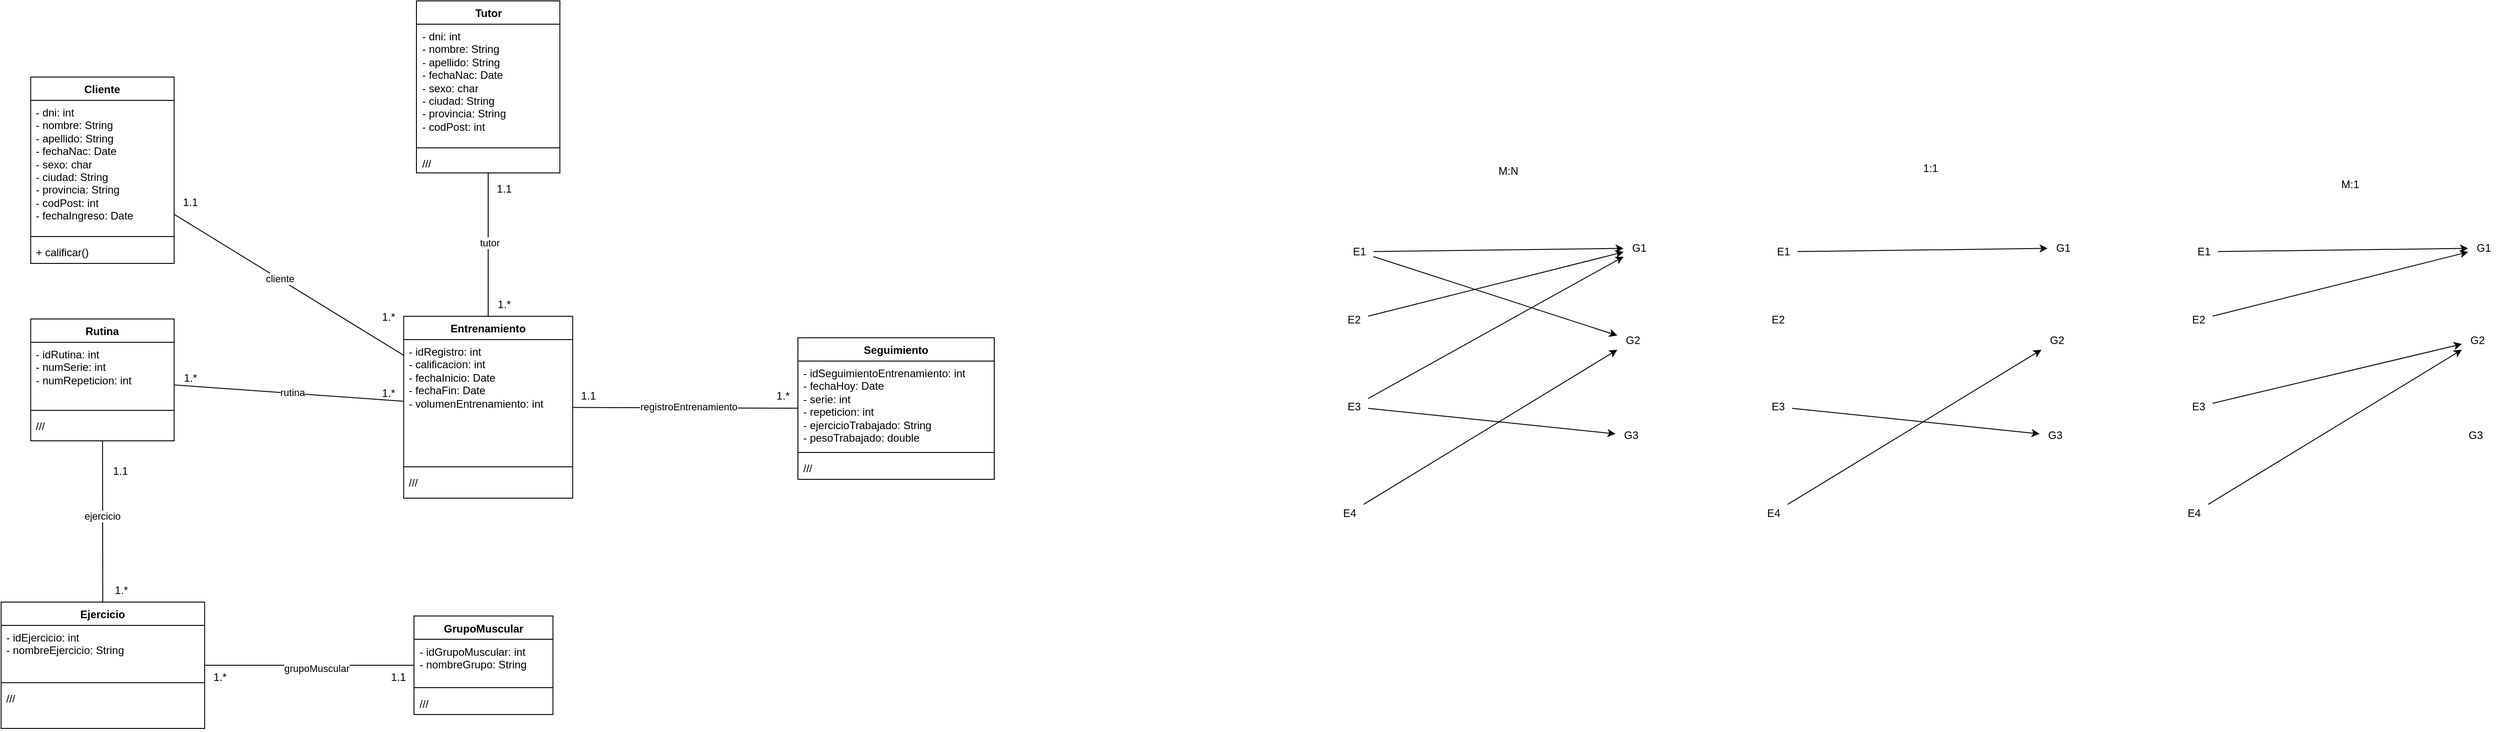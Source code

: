 <mxfile version="25.0.2">
  <diagram id="C5RBs43oDa-KdzZeNtuy" name="Page-1">
    <mxGraphModel dx="1130" dy="346" grid="0" gridSize="10" guides="1" tooltips="1" connect="1" arrows="1" fold="1" page="0" pageScale="1" pageWidth="827" pageHeight="1169" math="0" shadow="0">
      <root>
        <mxCell id="WIyWlLk6GJQsqaUBKTNV-0" />
        <mxCell id="WIyWlLk6GJQsqaUBKTNV-1" parent="WIyWlLk6GJQsqaUBKTNV-0" />
        <mxCell id="r2us1KAVAVXrctv4BDYB-4" value="Tutor" style="swimlane;fontStyle=1;align=center;verticalAlign=top;childLayout=stackLayout;horizontal=1;startSize=26;horizontalStack=0;resizeParent=1;resizeParentMax=0;resizeLast=0;collapsible=1;marginBottom=0;whiteSpace=wrap;html=1;" parent="WIyWlLk6GJQsqaUBKTNV-1" vertex="1">
          <mxGeometry x="388.5" y="119" width="160" height="192" as="geometry">
            <mxRectangle x="431" y="235" width="63" height="26" as="alternateBounds" />
          </mxGeometry>
        </mxCell>
        <mxCell id="r2us1KAVAVXrctv4BDYB-5" value="&lt;div&gt;- dni: int&lt;br&gt;&lt;/div&gt;- nombre: String&lt;div&gt;- apellido: String&lt;/div&gt;&lt;div&gt;- fechaNac: Date&lt;/div&gt;&lt;div&gt;- sexo: char&lt;/div&gt;&lt;div&gt;- ciudad: String&lt;/div&gt;&lt;div&gt;- provincia: String&lt;/div&gt;&lt;div&gt;- codPost: int&lt;/div&gt;" style="text;strokeColor=none;fillColor=none;align=left;verticalAlign=top;spacingLeft=4;spacingRight=4;overflow=hidden;rotatable=0;points=[[0,0.5],[1,0.5]];portConstraint=eastwest;whiteSpace=wrap;html=1;" parent="r2us1KAVAVXrctv4BDYB-4" vertex="1">
          <mxGeometry y="26" width="160" height="134" as="geometry" />
        </mxCell>
        <mxCell id="r2us1KAVAVXrctv4BDYB-6" value="" style="line;strokeWidth=1;fillColor=none;align=left;verticalAlign=middle;spacingTop=-1;spacingLeft=3;spacingRight=3;rotatable=0;labelPosition=right;points=[];portConstraint=eastwest;strokeColor=inherit;" parent="r2us1KAVAVXrctv4BDYB-4" vertex="1">
          <mxGeometry y="160" width="160" height="8" as="geometry" />
        </mxCell>
        <mxCell id="8VxfWhgD7-IXm90k5mFf-15" value="///" style="text;strokeColor=none;fillColor=none;align=left;verticalAlign=top;spacingLeft=4;spacingRight=4;overflow=hidden;rotatable=0;points=[[0,0.5],[1,0.5]];portConstraint=eastwest;whiteSpace=wrap;html=1;" parent="r2us1KAVAVXrctv4BDYB-4" vertex="1">
          <mxGeometry y="168" width="160" height="24" as="geometry" />
        </mxCell>
        <mxCell id="8VxfWhgD7-IXm90k5mFf-0" value="" style="endArrow=none;endFill=0;endSize=12;html=1;rounded=0;" parent="WIyWlLk6GJQsqaUBKTNV-1" source="r2us1KAVAVXrctv4BDYB-0" target="r2us1KAVAVXrctv4BDYB-62" edge="1">
          <mxGeometry width="160" relative="1" as="geometry">
            <mxPoint x="309" y="384" as="sourcePoint" />
            <mxPoint x="469" y="384" as="targetPoint" />
          </mxGeometry>
        </mxCell>
        <mxCell id="8VxfWhgD7-IXm90k5mFf-6" value="cliente" style="edgeLabel;html=1;align=center;verticalAlign=middle;resizable=0;points=[];" parent="8VxfWhgD7-IXm90k5mFf-0" vertex="1" connectable="0">
          <mxGeometry x="-0.086" relative="1" as="geometry">
            <mxPoint as="offset" />
          </mxGeometry>
        </mxCell>
        <mxCell id="8VxfWhgD7-IXm90k5mFf-1" value="" style="endArrow=none;endFill=0;endSize=12;html=1;rounded=0;" parent="WIyWlLk6GJQsqaUBKTNV-1" source="r2us1KAVAVXrctv4BDYB-4" target="r2us1KAVAVXrctv4BDYB-62" edge="1">
          <mxGeometry width="160" relative="1" as="geometry">
            <mxPoint x="128" y="336" as="sourcePoint" />
            <mxPoint x="306" y="471" as="targetPoint" />
          </mxGeometry>
        </mxCell>
        <mxCell id="8VxfWhgD7-IXm90k5mFf-7" value="tutor" style="edgeLabel;html=1;align=center;verticalAlign=middle;resizable=0;points=[];" parent="8VxfWhgD7-IXm90k5mFf-1" vertex="1" connectable="0">
          <mxGeometry x="-0.031" y="1" relative="1" as="geometry">
            <mxPoint as="offset" />
          </mxGeometry>
        </mxCell>
        <mxCell id="8VxfWhgD7-IXm90k5mFf-2" value="" style="endArrow=none;endFill=0;endSize=12;html=1;rounded=0;" parent="WIyWlLk6GJQsqaUBKTNV-1" source="r2us1KAVAVXrctv4BDYB-12" target="r2us1KAVAVXrctv4BDYB-62" edge="1">
          <mxGeometry width="160" relative="1" as="geometry">
            <mxPoint x="119" y="336" as="sourcePoint" />
            <mxPoint x="274" y="467" as="targetPoint" />
          </mxGeometry>
        </mxCell>
        <mxCell id="8VxfWhgD7-IXm90k5mFf-8" value="rutina" style="edgeLabel;html=1;align=center;verticalAlign=middle;resizable=0;points=[];" parent="8VxfWhgD7-IXm90k5mFf-2" vertex="1" connectable="0">
          <mxGeometry x="0.024" y="1" relative="1" as="geometry">
            <mxPoint as="offset" />
          </mxGeometry>
        </mxCell>
        <mxCell id="r2us1KAVAVXrctv4BDYB-29" value="" style="endArrow=none;endFill=0;endSize=12;html=1;rounded=0;" parent="WIyWlLk6GJQsqaUBKTNV-1" source="r2us1KAVAVXrctv4BDYB-8" target="r2us1KAVAVXrctv4BDYB-12" edge="1">
          <mxGeometry width="160" relative="1" as="geometry">
            <mxPoint x="32.744" y="707" as="sourcePoint" />
            <mxPoint x="130" y="808" as="targetPoint" />
          </mxGeometry>
        </mxCell>
        <mxCell id="8VxfWhgD7-IXm90k5mFf-9" value="ejercicio" style="edgeLabel;html=1;align=center;verticalAlign=middle;resizable=0;points=[];" parent="r2us1KAVAVXrctv4BDYB-29" vertex="1" connectable="0">
          <mxGeometry x="0.07" y="1" relative="1" as="geometry">
            <mxPoint as="offset" />
          </mxGeometry>
        </mxCell>
        <mxCell id="r2us1KAVAVXrctv4BDYB-26" value="" style="endArrow=none;endFill=0;endSize=12;html=1;rounded=0;" parent="WIyWlLk6GJQsqaUBKTNV-1" source="r2us1KAVAVXrctv4BDYB-16" target="r2us1KAVAVXrctv4BDYB-8" edge="1">
          <mxGeometry width="160" relative="1" as="geometry">
            <mxPoint x="244.5" y="855" as="sourcePoint" />
            <mxPoint x="297.5" y="525" as="targetPoint" />
          </mxGeometry>
        </mxCell>
        <mxCell id="8VxfWhgD7-IXm90k5mFf-10" value="grupoMuscular" style="edgeLabel;html=1;align=center;verticalAlign=middle;resizable=0;points=[];" parent="r2us1KAVAVXrctv4BDYB-26" vertex="1" connectable="0">
          <mxGeometry x="-0.053" y="3" relative="1" as="geometry">
            <mxPoint x="1" as="offset" />
          </mxGeometry>
        </mxCell>
        <mxCell id="8VxfWhgD7-IXm90k5mFf-19" value="1.1" style="text;html=1;align=center;verticalAlign=middle;resizable=0;points=[];autosize=1;strokeColor=none;fillColor=none;" parent="WIyWlLk6GJQsqaUBKTNV-1" vertex="1">
          <mxGeometry x="468" y="315.5" width="35" height="26" as="geometry" />
        </mxCell>
        <mxCell id="8VxfWhgD7-IXm90k5mFf-32" value="" style="group" parent="WIyWlLk6GJQsqaUBKTNV-1" vertex="1" connectable="0">
          <mxGeometry x="-41.75" y="474" width="195" height="183" as="geometry" />
        </mxCell>
        <mxCell id="r2us1KAVAVXrctv4BDYB-12" value="Rutina" style="swimlane;fontStyle=1;align=center;verticalAlign=top;childLayout=stackLayout;horizontal=1;startSize=26;horizontalStack=0;resizeParent=1;resizeParentMax=0;resizeLast=0;collapsible=1;marginBottom=0;whiteSpace=wrap;html=1;" parent="8VxfWhgD7-IXm90k5mFf-32" vertex="1">
          <mxGeometry width="160" height="136" as="geometry" />
        </mxCell>
        <mxCell id="r2us1KAVAVXrctv4BDYB-13" value="- idRutina: int&lt;div&gt;- numSerie: int&lt;div&gt;- numRepeticion: int&lt;/div&gt;&lt;/div&gt;" style="text;strokeColor=none;fillColor=none;align=left;verticalAlign=top;spacingLeft=4;spacingRight=4;overflow=hidden;rotatable=0;points=[[0,0.5],[1,0.5]];portConstraint=eastwest;whiteSpace=wrap;html=1;" parent="r2us1KAVAVXrctv4BDYB-12" vertex="1">
          <mxGeometry y="26" width="160" height="72" as="geometry" />
        </mxCell>
        <mxCell id="r2us1KAVAVXrctv4BDYB-14" value="" style="line;strokeWidth=1;fillColor=none;align=left;verticalAlign=middle;spacingTop=-1;spacingLeft=3;spacingRight=3;rotatable=0;labelPosition=right;points=[];portConstraint=eastwest;strokeColor=inherit;" parent="r2us1KAVAVXrctv4BDYB-12" vertex="1">
          <mxGeometry y="98" width="160" height="8" as="geometry" />
        </mxCell>
        <mxCell id="r2us1KAVAVXrctv4BDYB-15" value="///" style="text;strokeColor=none;fillColor=none;align=left;verticalAlign=top;spacingLeft=4;spacingRight=4;overflow=hidden;rotatable=0;points=[[0,0.5],[1,0.5]];portConstraint=eastwest;whiteSpace=wrap;html=1;" parent="r2us1KAVAVXrctv4BDYB-12" vertex="1">
          <mxGeometry y="106" width="160" height="30" as="geometry" />
        </mxCell>
        <mxCell id="r2us1KAVAVXrctv4BDYB-92" value="1.1" style="text;html=1;align=center;verticalAlign=middle;resizable=0;points=[];autosize=1;strokeColor=none;fillColor=none;" parent="8VxfWhgD7-IXm90k5mFf-32" vertex="1">
          <mxGeometry x="82.25" y="157" width="35" height="26" as="geometry" />
        </mxCell>
        <mxCell id="8VxfWhgD7-IXm90k5mFf-23" value="1.*" style="text;html=1;align=center;verticalAlign=middle;resizable=0;points=[];autosize=1;strokeColor=none;fillColor=none;" parent="8VxfWhgD7-IXm90k5mFf-32" vertex="1">
          <mxGeometry x="161" y="53" width="33" height="26" as="geometry" />
        </mxCell>
        <mxCell id="8VxfWhgD7-IXm90k5mFf-34" value="" style="group" parent="WIyWlLk6GJQsqaUBKTNV-1" vertex="1" connectable="0">
          <mxGeometry x="-74.75" y="764" width="261" height="167" as="geometry" />
        </mxCell>
        <mxCell id="r2us1KAVAVXrctv4BDYB-8" value="Ejercicio" style="swimlane;fontStyle=1;align=center;verticalAlign=top;childLayout=stackLayout;horizontal=1;startSize=26;horizontalStack=0;resizeParent=1;resizeParentMax=0;resizeLast=0;collapsible=1;marginBottom=0;whiteSpace=wrap;html=1;" parent="8VxfWhgD7-IXm90k5mFf-34" vertex="1">
          <mxGeometry y="26" width="227" height="141" as="geometry" />
        </mxCell>
        <mxCell id="r2us1KAVAVXrctv4BDYB-9" value="&lt;div&gt;- idEjercicio: int&lt;/div&gt;- nombreEjercicio: String" style="text;strokeColor=none;fillColor=none;align=left;verticalAlign=top;spacingLeft=4;spacingRight=4;overflow=hidden;rotatable=0;points=[[0,0.5],[1,0.5]];portConstraint=eastwest;whiteSpace=wrap;html=1;" parent="r2us1KAVAVXrctv4BDYB-8" vertex="1">
          <mxGeometry y="26" width="227" height="60" as="geometry" />
        </mxCell>
        <mxCell id="r2us1KAVAVXrctv4BDYB-10" value="" style="line;strokeWidth=1;fillColor=none;align=left;verticalAlign=middle;spacingTop=-1;spacingLeft=3;spacingRight=3;rotatable=0;labelPosition=right;points=[];portConstraint=eastwest;strokeColor=inherit;" parent="r2us1KAVAVXrctv4BDYB-8" vertex="1">
          <mxGeometry y="86" width="227" height="8" as="geometry" />
        </mxCell>
        <mxCell id="r2us1KAVAVXrctv4BDYB-11" value="///" style="text;strokeColor=none;fillColor=none;align=left;verticalAlign=top;spacingLeft=4;spacingRight=4;overflow=hidden;rotatable=0;points=[[0,0.5],[1,0.5]];portConstraint=eastwest;whiteSpace=wrap;html=1;" parent="r2us1KAVAVXrctv4BDYB-8" vertex="1">
          <mxGeometry y="94" width="227" height="47" as="geometry" />
        </mxCell>
        <mxCell id="r2us1KAVAVXrctv4BDYB-91" value="1.*" style="text;html=1;align=center;verticalAlign=middle;resizable=0;points=[];autosize=1;strokeColor=none;fillColor=none;" parent="8VxfWhgD7-IXm90k5mFf-34" vertex="1">
          <mxGeometry x="227" y="97" width="33" height="26" as="geometry" />
        </mxCell>
        <mxCell id="r2us1KAVAVXrctv4BDYB-93" value="1.*" style="text;html=1;align=center;verticalAlign=middle;resizable=0;points=[];autosize=1;strokeColor=none;fillColor=none;" parent="8VxfWhgD7-IXm90k5mFf-34" vertex="1">
          <mxGeometry x="116.75" width="33" height="26" as="geometry" />
        </mxCell>
        <mxCell id="8VxfWhgD7-IXm90k5mFf-35" value="" style="group" parent="WIyWlLk6GJQsqaUBKTNV-1" vertex="1" connectable="0">
          <mxGeometry x="350.75" y="805.5" width="190" height="110" as="geometry" />
        </mxCell>
        <mxCell id="r2us1KAVAVXrctv4BDYB-16" value="GrupoMuscular" style="swimlane;fontStyle=1;align=center;verticalAlign=top;childLayout=stackLayout;horizontal=1;startSize=26;horizontalStack=0;resizeParent=1;resizeParentMax=0;resizeLast=0;collapsible=1;marginBottom=0;whiteSpace=wrap;html=1;" parent="8VxfWhgD7-IXm90k5mFf-35" vertex="1">
          <mxGeometry x="35" width="155" height="110" as="geometry" />
        </mxCell>
        <mxCell id="r2us1KAVAVXrctv4BDYB-17" value="&lt;div&gt;- idGrupoMuscular: int&lt;/div&gt;- nombreGrupo: String" style="text;strokeColor=none;fillColor=none;align=left;verticalAlign=top;spacingLeft=4;spacingRight=4;overflow=hidden;rotatable=0;points=[[0,0.5],[1,0.5]];portConstraint=eastwest;whiteSpace=wrap;html=1;" parent="r2us1KAVAVXrctv4BDYB-16" vertex="1">
          <mxGeometry y="26" width="155" height="50" as="geometry" />
        </mxCell>
        <mxCell id="r2us1KAVAVXrctv4BDYB-18" value="" style="line;strokeWidth=1;fillColor=none;align=left;verticalAlign=middle;spacingTop=-1;spacingLeft=3;spacingRight=3;rotatable=0;labelPosition=right;points=[];portConstraint=eastwest;strokeColor=inherit;" parent="r2us1KAVAVXrctv4BDYB-16" vertex="1">
          <mxGeometry y="76" width="155" height="8" as="geometry" />
        </mxCell>
        <mxCell id="r2us1KAVAVXrctv4BDYB-19" value="///" style="text;strokeColor=none;fillColor=none;align=left;verticalAlign=top;spacingLeft=4;spacingRight=4;overflow=hidden;rotatable=0;points=[[0,0.5],[1,0.5]];portConstraint=eastwest;whiteSpace=wrap;html=1;" parent="r2us1KAVAVXrctv4BDYB-16" vertex="1">
          <mxGeometry y="84" width="155" height="26" as="geometry" />
        </mxCell>
        <mxCell id="r2us1KAVAVXrctv4BDYB-90" value="1.1" style="text;html=1;align=center;verticalAlign=middle;resizable=0;points=[];autosize=1;strokeColor=none;fillColor=none;" parent="8VxfWhgD7-IXm90k5mFf-35" vertex="1">
          <mxGeometry y="55.5" width="35" height="26" as="geometry" />
        </mxCell>
        <mxCell id="8VxfWhgD7-IXm90k5mFf-36" value="" style="group" parent="WIyWlLk6GJQsqaUBKTNV-1" vertex="1" connectable="0">
          <mxGeometry x="339.25" y="445" width="223.5" height="229" as="geometry" />
        </mxCell>
        <mxCell id="8VxfWhgD7-IXm90k5mFf-17" value="1.*" style="text;html=1;align=center;verticalAlign=middle;resizable=0;points=[];autosize=1;strokeColor=none;fillColor=none;" parent="8VxfWhgD7-IXm90k5mFf-36" vertex="1">
          <mxGeometry x="1" y="14" width="33" height="26" as="geometry" />
        </mxCell>
        <mxCell id="8VxfWhgD7-IXm90k5mFf-22" value="1.*" style="text;html=1;align=center;verticalAlign=middle;resizable=0;points=[];autosize=1;strokeColor=none;fillColor=none;" parent="8VxfWhgD7-IXm90k5mFf-36" vertex="1">
          <mxGeometry x="1" y="99" width="33" height="26" as="geometry" />
        </mxCell>
        <mxCell id="r2us1KAVAVXrctv4BDYB-62" value="&lt;div&gt;&lt;span style=&quot;background-color: initial;&quot;&gt;Entrenamiento&lt;/span&gt;&lt;br&gt;&lt;/div&gt;" style="swimlane;fontStyle=1;align=center;verticalAlign=top;childLayout=stackLayout;horizontal=1;startSize=26;horizontalStack=0;resizeParent=1;resizeParentMax=0;resizeLast=0;collapsible=1;marginBottom=0;whiteSpace=wrap;html=1;" parent="8VxfWhgD7-IXm90k5mFf-36" vertex="1">
          <mxGeometry x="35" y="26" width="188.5" height="203" as="geometry">
            <mxRectangle x="206" y="121" width="80" height="26" as="alternateBounds" />
          </mxGeometry>
        </mxCell>
        <mxCell id="r2us1KAVAVXrctv4BDYB-63" value="&lt;div&gt;- idRegistro: int&lt;/div&gt;- calificacion: int&lt;div&gt;- fechaInicio: Date&lt;/div&gt;&lt;div&gt;- fechaFin: Date&lt;/div&gt;&lt;div&gt;- volumenEntrenamiento: int&lt;/div&gt;" style="text;strokeColor=none;fillColor=none;align=left;verticalAlign=top;spacingLeft=4;spacingRight=4;overflow=hidden;rotatable=0;points=[[0,0.5],[1,0.5]];portConstraint=eastwest;whiteSpace=wrap;html=1;" parent="r2us1KAVAVXrctv4BDYB-62" vertex="1">
          <mxGeometry y="26" width="188.5" height="138" as="geometry" />
        </mxCell>
        <mxCell id="r2us1KAVAVXrctv4BDYB-64" value="" style="line;strokeWidth=1;fillColor=none;align=left;verticalAlign=middle;spacingTop=-1;spacingLeft=3;spacingRight=3;rotatable=0;labelPosition=right;points=[];portConstraint=eastwest;strokeColor=inherit;" parent="r2us1KAVAVXrctv4BDYB-62" vertex="1">
          <mxGeometry y="164" width="188.5" height="8" as="geometry" />
        </mxCell>
        <mxCell id="8VxfWhgD7-IXm90k5mFf-14" value="///" style="text;strokeColor=none;fillColor=none;align=left;verticalAlign=top;spacingLeft=4;spacingRight=4;overflow=hidden;rotatable=0;points=[[0,0.5],[1,0.5]];portConstraint=eastwest;whiteSpace=wrap;html=1;" parent="r2us1KAVAVXrctv4BDYB-62" vertex="1">
          <mxGeometry y="172" width="188.5" height="31" as="geometry" />
        </mxCell>
        <mxCell id="8VxfWhgD7-IXm90k5mFf-20" value="1.*" style="text;html=1;align=center;verticalAlign=middle;resizable=0;points=[];autosize=1;strokeColor=none;fillColor=none;" parent="8VxfWhgD7-IXm90k5mFf-36" vertex="1">
          <mxGeometry x="129.75" width="33" height="26" as="geometry" />
        </mxCell>
        <mxCell id="4yEf707Q_McPGV9E3oEn-8" style="rounded=0;orthogonalLoop=1;jettySize=auto;html=1;" parent="WIyWlLk6GJQsqaUBKTNV-1" source="4yEf707Q_McPGV9E3oEn-0" target="4yEf707Q_McPGV9E3oEn-4" edge="1">
          <mxGeometry relative="1" as="geometry" />
        </mxCell>
        <mxCell id="4yEf707Q_McPGV9E3oEn-18" style="rounded=0;orthogonalLoop=1;jettySize=auto;html=1;" parent="WIyWlLk6GJQsqaUBKTNV-1" source="4yEf707Q_McPGV9E3oEn-0" target="4yEf707Q_McPGV9E3oEn-5" edge="1">
          <mxGeometry relative="1" as="geometry" />
        </mxCell>
        <mxCell id="4yEf707Q_McPGV9E3oEn-0" value="E1" style="text;html=1;align=center;verticalAlign=middle;resizable=0;points=[];autosize=1;strokeColor=none;fillColor=none;" parent="WIyWlLk6GJQsqaUBKTNV-1" vertex="1">
          <mxGeometry x="1423" y="386" width="33" height="26" as="geometry" />
        </mxCell>
        <mxCell id="4yEf707Q_McPGV9E3oEn-9" style="rounded=0;orthogonalLoop=1;jettySize=auto;html=1;" parent="WIyWlLk6GJQsqaUBKTNV-1" source="4yEf707Q_McPGV9E3oEn-1" target="4yEf707Q_McPGV9E3oEn-4" edge="1">
          <mxGeometry relative="1" as="geometry" />
        </mxCell>
        <mxCell id="4yEf707Q_McPGV9E3oEn-1" value="E2" style="text;html=1;align=center;verticalAlign=middle;resizable=0;points=[];autosize=1;strokeColor=none;fillColor=none;" parent="WIyWlLk6GJQsqaUBKTNV-1" vertex="1">
          <mxGeometry x="1417" y="462" width="33" height="26" as="geometry" />
        </mxCell>
        <mxCell id="4yEf707Q_McPGV9E3oEn-15" style="rounded=0;orthogonalLoop=1;jettySize=auto;html=1;" parent="WIyWlLk6GJQsqaUBKTNV-1" source="4yEf707Q_McPGV9E3oEn-2" target="4yEf707Q_McPGV9E3oEn-6" edge="1">
          <mxGeometry relative="1" as="geometry" />
        </mxCell>
        <mxCell id="4yEf707Q_McPGV9E3oEn-47" style="rounded=0;orthogonalLoop=1;jettySize=auto;html=1;" parent="WIyWlLk6GJQsqaUBKTNV-1" source="4yEf707Q_McPGV9E3oEn-2" target="4yEf707Q_McPGV9E3oEn-4" edge="1">
          <mxGeometry relative="1" as="geometry" />
        </mxCell>
        <mxCell id="4yEf707Q_McPGV9E3oEn-2" value="E3" style="text;html=1;align=center;verticalAlign=middle;resizable=0;points=[];autosize=1;strokeColor=none;fillColor=none;" parent="WIyWlLk6GJQsqaUBKTNV-1" vertex="1">
          <mxGeometry x="1417" y="559" width="33" height="26" as="geometry" />
        </mxCell>
        <mxCell id="4yEf707Q_McPGV9E3oEn-16" style="rounded=0;orthogonalLoop=1;jettySize=auto;html=1;" parent="WIyWlLk6GJQsqaUBKTNV-1" source="4yEf707Q_McPGV9E3oEn-3" target="4yEf707Q_McPGV9E3oEn-5" edge="1">
          <mxGeometry relative="1" as="geometry" />
        </mxCell>
        <mxCell id="4yEf707Q_McPGV9E3oEn-3" value="E4" style="text;html=1;align=center;verticalAlign=middle;resizable=0;points=[];autosize=1;strokeColor=none;fillColor=none;" parent="WIyWlLk6GJQsqaUBKTNV-1" vertex="1">
          <mxGeometry x="1412" y="678" width="33" height="26" as="geometry" />
        </mxCell>
        <mxCell id="4yEf707Q_McPGV9E3oEn-4" value="G1" style="text;html=1;align=center;verticalAlign=middle;resizable=0;points=[];autosize=1;strokeColor=none;fillColor=none;" parent="WIyWlLk6GJQsqaUBKTNV-1" vertex="1">
          <mxGeometry x="1735" y="382" width="34" height="26" as="geometry" />
        </mxCell>
        <mxCell id="4yEf707Q_McPGV9E3oEn-5" value="G2" style="text;html=1;align=center;verticalAlign=middle;resizable=0;points=[];autosize=1;strokeColor=none;fillColor=none;" parent="WIyWlLk6GJQsqaUBKTNV-1" vertex="1">
          <mxGeometry x="1728" y="485" width="34" height="26" as="geometry" />
        </mxCell>
        <mxCell id="4yEf707Q_McPGV9E3oEn-6" value="G3" style="text;html=1;align=center;verticalAlign=middle;resizable=0;points=[];autosize=1;strokeColor=none;fillColor=none;" parent="WIyWlLk6GJQsqaUBKTNV-1" vertex="1">
          <mxGeometry x="1726" y="591" width="34" height="26" as="geometry" />
        </mxCell>
        <mxCell id="4yEf707Q_McPGV9E3oEn-19" style="rounded=0;orthogonalLoop=1;jettySize=auto;html=1;" parent="WIyWlLk6GJQsqaUBKTNV-1" source="4yEf707Q_McPGV9E3oEn-21" target="4yEf707Q_McPGV9E3oEn-28" edge="1">
          <mxGeometry relative="1" as="geometry" />
        </mxCell>
        <mxCell id="4yEf707Q_McPGV9E3oEn-21" value="E1" style="text;html=1;align=center;verticalAlign=middle;resizable=0;points=[];autosize=1;strokeColor=none;fillColor=none;" parent="WIyWlLk6GJQsqaUBKTNV-1" vertex="1">
          <mxGeometry x="1896" y="386" width="33" height="26" as="geometry" />
        </mxCell>
        <mxCell id="4yEf707Q_McPGV9E3oEn-23" value="E2" style="text;html=1;align=center;verticalAlign=middle;resizable=0;points=[];autosize=1;strokeColor=none;fillColor=none;" parent="WIyWlLk6GJQsqaUBKTNV-1" vertex="1">
          <mxGeometry x="1890" y="462" width="33" height="26" as="geometry" />
        </mxCell>
        <mxCell id="4yEf707Q_McPGV9E3oEn-24" style="rounded=0;orthogonalLoop=1;jettySize=auto;html=1;" parent="WIyWlLk6GJQsqaUBKTNV-1" source="4yEf707Q_McPGV9E3oEn-25" target="4yEf707Q_McPGV9E3oEn-30" edge="1">
          <mxGeometry relative="1" as="geometry" />
        </mxCell>
        <mxCell id="4yEf707Q_McPGV9E3oEn-25" value="E3" style="text;html=1;align=center;verticalAlign=middle;resizable=0;points=[];autosize=1;strokeColor=none;fillColor=none;" parent="WIyWlLk6GJQsqaUBKTNV-1" vertex="1">
          <mxGeometry x="1890" y="559" width="33" height="26" as="geometry" />
        </mxCell>
        <mxCell id="4yEf707Q_McPGV9E3oEn-26" style="rounded=0;orthogonalLoop=1;jettySize=auto;html=1;" parent="WIyWlLk6GJQsqaUBKTNV-1" source="4yEf707Q_McPGV9E3oEn-27" target="4yEf707Q_McPGV9E3oEn-29" edge="1">
          <mxGeometry relative="1" as="geometry" />
        </mxCell>
        <mxCell id="4yEf707Q_McPGV9E3oEn-27" value="E4" style="text;html=1;align=center;verticalAlign=middle;resizable=0;points=[];autosize=1;strokeColor=none;fillColor=none;" parent="WIyWlLk6GJQsqaUBKTNV-1" vertex="1">
          <mxGeometry x="1885" y="678" width="33" height="26" as="geometry" />
        </mxCell>
        <mxCell id="4yEf707Q_McPGV9E3oEn-28" value="G1" style="text;html=1;align=center;verticalAlign=middle;resizable=0;points=[];autosize=1;strokeColor=none;fillColor=none;" parent="WIyWlLk6GJQsqaUBKTNV-1" vertex="1">
          <mxGeometry x="2208" y="382" width="34" height="26" as="geometry" />
        </mxCell>
        <mxCell id="4yEf707Q_McPGV9E3oEn-29" value="G2" style="text;html=1;align=center;verticalAlign=middle;resizable=0;points=[];autosize=1;strokeColor=none;fillColor=none;" parent="WIyWlLk6GJQsqaUBKTNV-1" vertex="1">
          <mxGeometry x="2201" y="485" width="34" height="26" as="geometry" />
        </mxCell>
        <mxCell id="4yEf707Q_McPGV9E3oEn-30" value="G3" style="text;html=1;align=center;verticalAlign=middle;resizable=0;points=[];autosize=1;strokeColor=none;fillColor=none;" parent="WIyWlLk6GJQsqaUBKTNV-1" vertex="1">
          <mxGeometry x="2199" y="591" width="34" height="26" as="geometry" />
        </mxCell>
        <mxCell id="4yEf707Q_McPGV9E3oEn-31" style="rounded=0;orthogonalLoop=1;jettySize=auto;html=1;" parent="WIyWlLk6GJQsqaUBKTNV-1" source="4yEf707Q_McPGV9E3oEn-32" target="4yEf707Q_McPGV9E3oEn-38" edge="1">
          <mxGeometry relative="1" as="geometry" />
        </mxCell>
        <mxCell id="4yEf707Q_McPGV9E3oEn-32" value="E1" style="text;html=1;align=center;verticalAlign=middle;resizable=0;points=[];autosize=1;strokeColor=none;fillColor=none;" parent="WIyWlLk6GJQsqaUBKTNV-1" vertex="1">
          <mxGeometry x="2365" y="386" width="33" height="26" as="geometry" />
        </mxCell>
        <mxCell id="4yEf707Q_McPGV9E3oEn-43" style="rounded=0;orthogonalLoop=1;jettySize=auto;html=1;" parent="WIyWlLk6GJQsqaUBKTNV-1" source="4yEf707Q_McPGV9E3oEn-33" target="4yEf707Q_McPGV9E3oEn-38" edge="1">
          <mxGeometry relative="1" as="geometry" />
        </mxCell>
        <mxCell id="4yEf707Q_McPGV9E3oEn-33" value="E2" style="text;html=1;align=center;verticalAlign=middle;resizable=0;points=[];autosize=1;strokeColor=none;fillColor=none;" parent="WIyWlLk6GJQsqaUBKTNV-1" vertex="1">
          <mxGeometry x="2359" y="462" width="33" height="26" as="geometry" />
        </mxCell>
        <mxCell id="4yEf707Q_McPGV9E3oEn-45" style="rounded=0;orthogonalLoop=1;jettySize=auto;html=1;" parent="WIyWlLk6GJQsqaUBKTNV-1" source="4yEf707Q_McPGV9E3oEn-35" target="4yEf707Q_McPGV9E3oEn-39" edge="1">
          <mxGeometry relative="1" as="geometry" />
        </mxCell>
        <mxCell id="4yEf707Q_McPGV9E3oEn-35" value="E3" style="text;html=1;align=center;verticalAlign=middle;resizable=0;points=[];autosize=1;strokeColor=none;fillColor=none;" parent="WIyWlLk6GJQsqaUBKTNV-1" vertex="1">
          <mxGeometry x="2359" y="559" width="33" height="26" as="geometry" />
        </mxCell>
        <mxCell id="4yEf707Q_McPGV9E3oEn-36" style="rounded=0;orthogonalLoop=1;jettySize=auto;html=1;" parent="WIyWlLk6GJQsqaUBKTNV-1" source="4yEf707Q_McPGV9E3oEn-37" target="4yEf707Q_McPGV9E3oEn-39" edge="1">
          <mxGeometry relative="1" as="geometry" />
        </mxCell>
        <mxCell id="4yEf707Q_McPGV9E3oEn-37" value="E4" style="text;html=1;align=center;verticalAlign=middle;resizable=0;points=[];autosize=1;strokeColor=none;fillColor=none;" parent="WIyWlLk6GJQsqaUBKTNV-1" vertex="1">
          <mxGeometry x="2354" y="678" width="33" height="26" as="geometry" />
        </mxCell>
        <mxCell id="4yEf707Q_McPGV9E3oEn-38" value="G1" style="text;html=1;align=center;verticalAlign=middle;resizable=0;points=[];autosize=1;strokeColor=none;fillColor=none;" parent="WIyWlLk6GJQsqaUBKTNV-1" vertex="1">
          <mxGeometry x="2677" y="382" width="34" height="26" as="geometry" />
        </mxCell>
        <mxCell id="4yEf707Q_McPGV9E3oEn-39" value="G2" style="text;html=1;align=center;verticalAlign=middle;resizable=0;points=[];autosize=1;strokeColor=none;fillColor=none;" parent="WIyWlLk6GJQsqaUBKTNV-1" vertex="1">
          <mxGeometry x="2670" y="485" width="34" height="26" as="geometry" />
        </mxCell>
        <mxCell id="4yEf707Q_McPGV9E3oEn-40" value="G3" style="text;html=1;align=center;verticalAlign=middle;resizable=0;points=[];autosize=1;strokeColor=none;fillColor=none;" parent="WIyWlLk6GJQsqaUBKTNV-1" vertex="1">
          <mxGeometry x="2668" y="591" width="34" height="26" as="geometry" />
        </mxCell>
        <mxCell id="4yEf707Q_McPGV9E3oEn-41" value="M:N" style="text;html=1;align=center;verticalAlign=middle;resizable=0;points=[];autosize=1;strokeColor=none;fillColor=none;" parent="WIyWlLk6GJQsqaUBKTNV-1" vertex="1">
          <mxGeometry x="1586" y="296" width="40" height="26" as="geometry" />
        </mxCell>
        <mxCell id="4yEf707Q_McPGV9E3oEn-42" value="1:1" style="text;html=1;align=center;verticalAlign=middle;resizable=0;points=[];autosize=1;strokeColor=none;fillColor=none;" parent="WIyWlLk6GJQsqaUBKTNV-1" vertex="1">
          <mxGeometry x="2059" y="293" width="35" height="26" as="geometry" />
        </mxCell>
        <mxCell id="4yEf707Q_McPGV9E3oEn-46" value="M:1" style="text;html=1;align=center;verticalAlign=middle;resizable=0;points=[];autosize=1;strokeColor=none;fillColor=none;" parent="WIyWlLk6GJQsqaUBKTNV-1" vertex="1">
          <mxGeometry x="2526" y="311" width="38" height="26" as="geometry" />
        </mxCell>
        <mxCell id="r2us1KAVAVXrctv4BDYB-0" value="Cliente" style="swimlane;fontStyle=1;align=center;verticalAlign=top;childLayout=stackLayout;horizontal=1;startSize=26;horizontalStack=0;resizeParent=1;resizeParentMax=0;resizeLast=0;collapsible=1;marginBottom=0;whiteSpace=wrap;html=1;" parent="WIyWlLk6GJQsqaUBKTNV-1" vertex="1">
          <mxGeometry x="-41.75" y="204" width="160" height="208" as="geometry">
            <mxRectangle x="-42" y="204.5" width="72" height="26" as="alternateBounds" />
          </mxGeometry>
        </mxCell>
        <mxCell id="r2us1KAVAVXrctv4BDYB-1" value="&lt;div&gt;- dni: int&lt;br&gt;&lt;/div&gt;&lt;div&gt;- nombre: String&lt;div&gt;- apellido: String&lt;/div&gt;&lt;div&gt;- fechaNac: Date&lt;/div&gt;&lt;div&gt;- sexo: char&lt;/div&gt;&lt;div&gt;- ciudad: String&lt;/div&gt;&lt;div&gt;- provincia: String&lt;/div&gt;&lt;div&gt;- codPost: int&lt;/div&gt;&lt;/div&gt;- fechaIngreso: Date" style="text;strokeColor=none;fillColor=none;align=left;verticalAlign=top;spacingLeft=4;spacingRight=4;overflow=hidden;rotatable=0;points=[[0,0.5],[1,0.5]];portConstraint=eastwest;whiteSpace=wrap;html=1;" parent="r2us1KAVAVXrctv4BDYB-0" vertex="1">
          <mxGeometry y="26" width="160" height="148" as="geometry" />
        </mxCell>
        <mxCell id="r2us1KAVAVXrctv4BDYB-2" value="" style="line;strokeWidth=1;fillColor=none;align=left;verticalAlign=middle;spacingTop=-1;spacingLeft=3;spacingRight=3;rotatable=0;labelPosition=right;points=[];portConstraint=eastwest;strokeColor=inherit;" parent="r2us1KAVAVXrctv4BDYB-0" vertex="1">
          <mxGeometry y="174" width="160" height="8" as="geometry" />
        </mxCell>
        <mxCell id="r2us1KAVAVXrctv4BDYB-3" value="+ calificar()" style="text;strokeColor=none;fillColor=none;align=left;verticalAlign=top;spacingLeft=4;spacingRight=4;overflow=hidden;rotatable=0;points=[[0,0.5],[1,0.5]];portConstraint=eastwest;whiteSpace=wrap;html=1;" parent="r2us1KAVAVXrctv4BDYB-0" vertex="1">
          <mxGeometry y="182" width="160" height="26" as="geometry" />
        </mxCell>
        <mxCell id="8VxfWhgD7-IXm90k5mFf-18" value="1.1" style="text;html=1;align=center;verticalAlign=middle;resizable=0;points=[];autosize=1;strokeColor=none;fillColor=none;" parent="WIyWlLk6GJQsqaUBKTNV-1" vertex="1">
          <mxGeometry x="118.25" y="331" width="35" height="26" as="geometry" />
        </mxCell>
        <mxCell id="e1PuggNWRGCrA-PPoO2D-1" value="Seguimiento" style="swimlane;fontStyle=1;align=center;verticalAlign=top;childLayout=stackLayout;horizontal=1;startSize=26;horizontalStack=0;resizeParent=1;resizeParentMax=0;resizeLast=0;collapsible=1;marginBottom=0;whiteSpace=wrap;html=1;" parent="WIyWlLk6GJQsqaUBKTNV-1" vertex="1">
          <mxGeometry x="814" y="495" width="219" height="158" as="geometry" />
        </mxCell>
        <mxCell id="e1PuggNWRGCrA-PPoO2D-2" value="&lt;div&gt;- idSeguimientoEntrenamiento: int&lt;/div&gt;- fechaHoy: Date&lt;div&gt;- serie: int&lt;/div&gt;&lt;div&gt;- repeticion: int&lt;/div&gt;&lt;div&gt;- ejercicioTrabajado: String&lt;/div&gt;&lt;div&gt;- pesoTrabajado: double&lt;/div&gt;" style="text;strokeColor=none;fillColor=none;align=left;verticalAlign=top;spacingLeft=4;spacingRight=4;overflow=hidden;rotatable=0;points=[[0,0.5],[1,0.5]];portConstraint=eastwest;whiteSpace=wrap;html=1;" parent="e1PuggNWRGCrA-PPoO2D-1" vertex="1">
          <mxGeometry y="26" width="219" height="98" as="geometry" />
        </mxCell>
        <mxCell id="e1PuggNWRGCrA-PPoO2D-3" value="" style="line;strokeWidth=1;fillColor=none;align=left;verticalAlign=middle;spacingTop=-1;spacingLeft=3;spacingRight=3;rotatable=0;labelPosition=right;points=[];portConstraint=eastwest;strokeColor=inherit;" parent="e1PuggNWRGCrA-PPoO2D-1" vertex="1">
          <mxGeometry y="124" width="219" height="8" as="geometry" />
        </mxCell>
        <mxCell id="e1PuggNWRGCrA-PPoO2D-4" value="///" style="text;strokeColor=none;fillColor=none;align=left;verticalAlign=top;spacingLeft=4;spacingRight=4;overflow=hidden;rotatable=0;points=[[0,0.5],[1,0.5]];portConstraint=eastwest;whiteSpace=wrap;html=1;" parent="e1PuggNWRGCrA-PPoO2D-1" vertex="1">
          <mxGeometry y="132" width="219" height="26" as="geometry" />
        </mxCell>
        <mxCell id="e1PuggNWRGCrA-PPoO2D-5" value="" style="endArrow=none;endFill=0;endSize=12;html=1;rounded=0;" parent="WIyWlLk6GJQsqaUBKTNV-1" source="r2us1KAVAVXrctv4BDYB-62" target="e1PuggNWRGCrA-PPoO2D-1" edge="1">
          <mxGeometry width="160" relative="1" as="geometry">
            <mxPoint x="129" y="580" as="sourcePoint" />
            <mxPoint x="384" y="582" as="targetPoint" />
          </mxGeometry>
        </mxCell>
        <mxCell id="e1PuggNWRGCrA-PPoO2D-6" value="registroEntrenamiento" style="edgeLabel;html=1;align=center;verticalAlign=middle;resizable=0;points=[];" parent="e1PuggNWRGCrA-PPoO2D-5" vertex="1" connectable="0">
          <mxGeometry x="0.024" y="1" relative="1" as="geometry">
            <mxPoint as="offset" />
          </mxGeometry>
        </mxCell>
        <mxCell id="e1PuggNWRGCrA-PPoO2D-7" value="1.1" style="text;html=1;align=center;verticalAlign=middle;resizable=0;points=[];autosize=1;strokeColor=none;fillColor=none;" parent="WIyWlLk6GJQsqaUBKTNV-1" vertex="1">
          <mxGeometry x="562.75" y="546.5" width="35" height="26" as="geometry" />
        </mxCell>
        <mxCell id="e1PuggNWRGCrA-PPoO2D-8" value="1.*" style="text;html=1;align=center;verticalAlign=middle;resizable=0;points=[];autosize=1;strokeColor=none;fillColor=none;" parent="WIyWlLk6GJQsqaUBKTNV-1" vertex="1">
          <mxGeometry x="780" y="546.5" width="33" height="26" as="geometry" />
        </mxCell>
      </root>
    </mxGraphModel>
  </diagram>
</mxfile>
